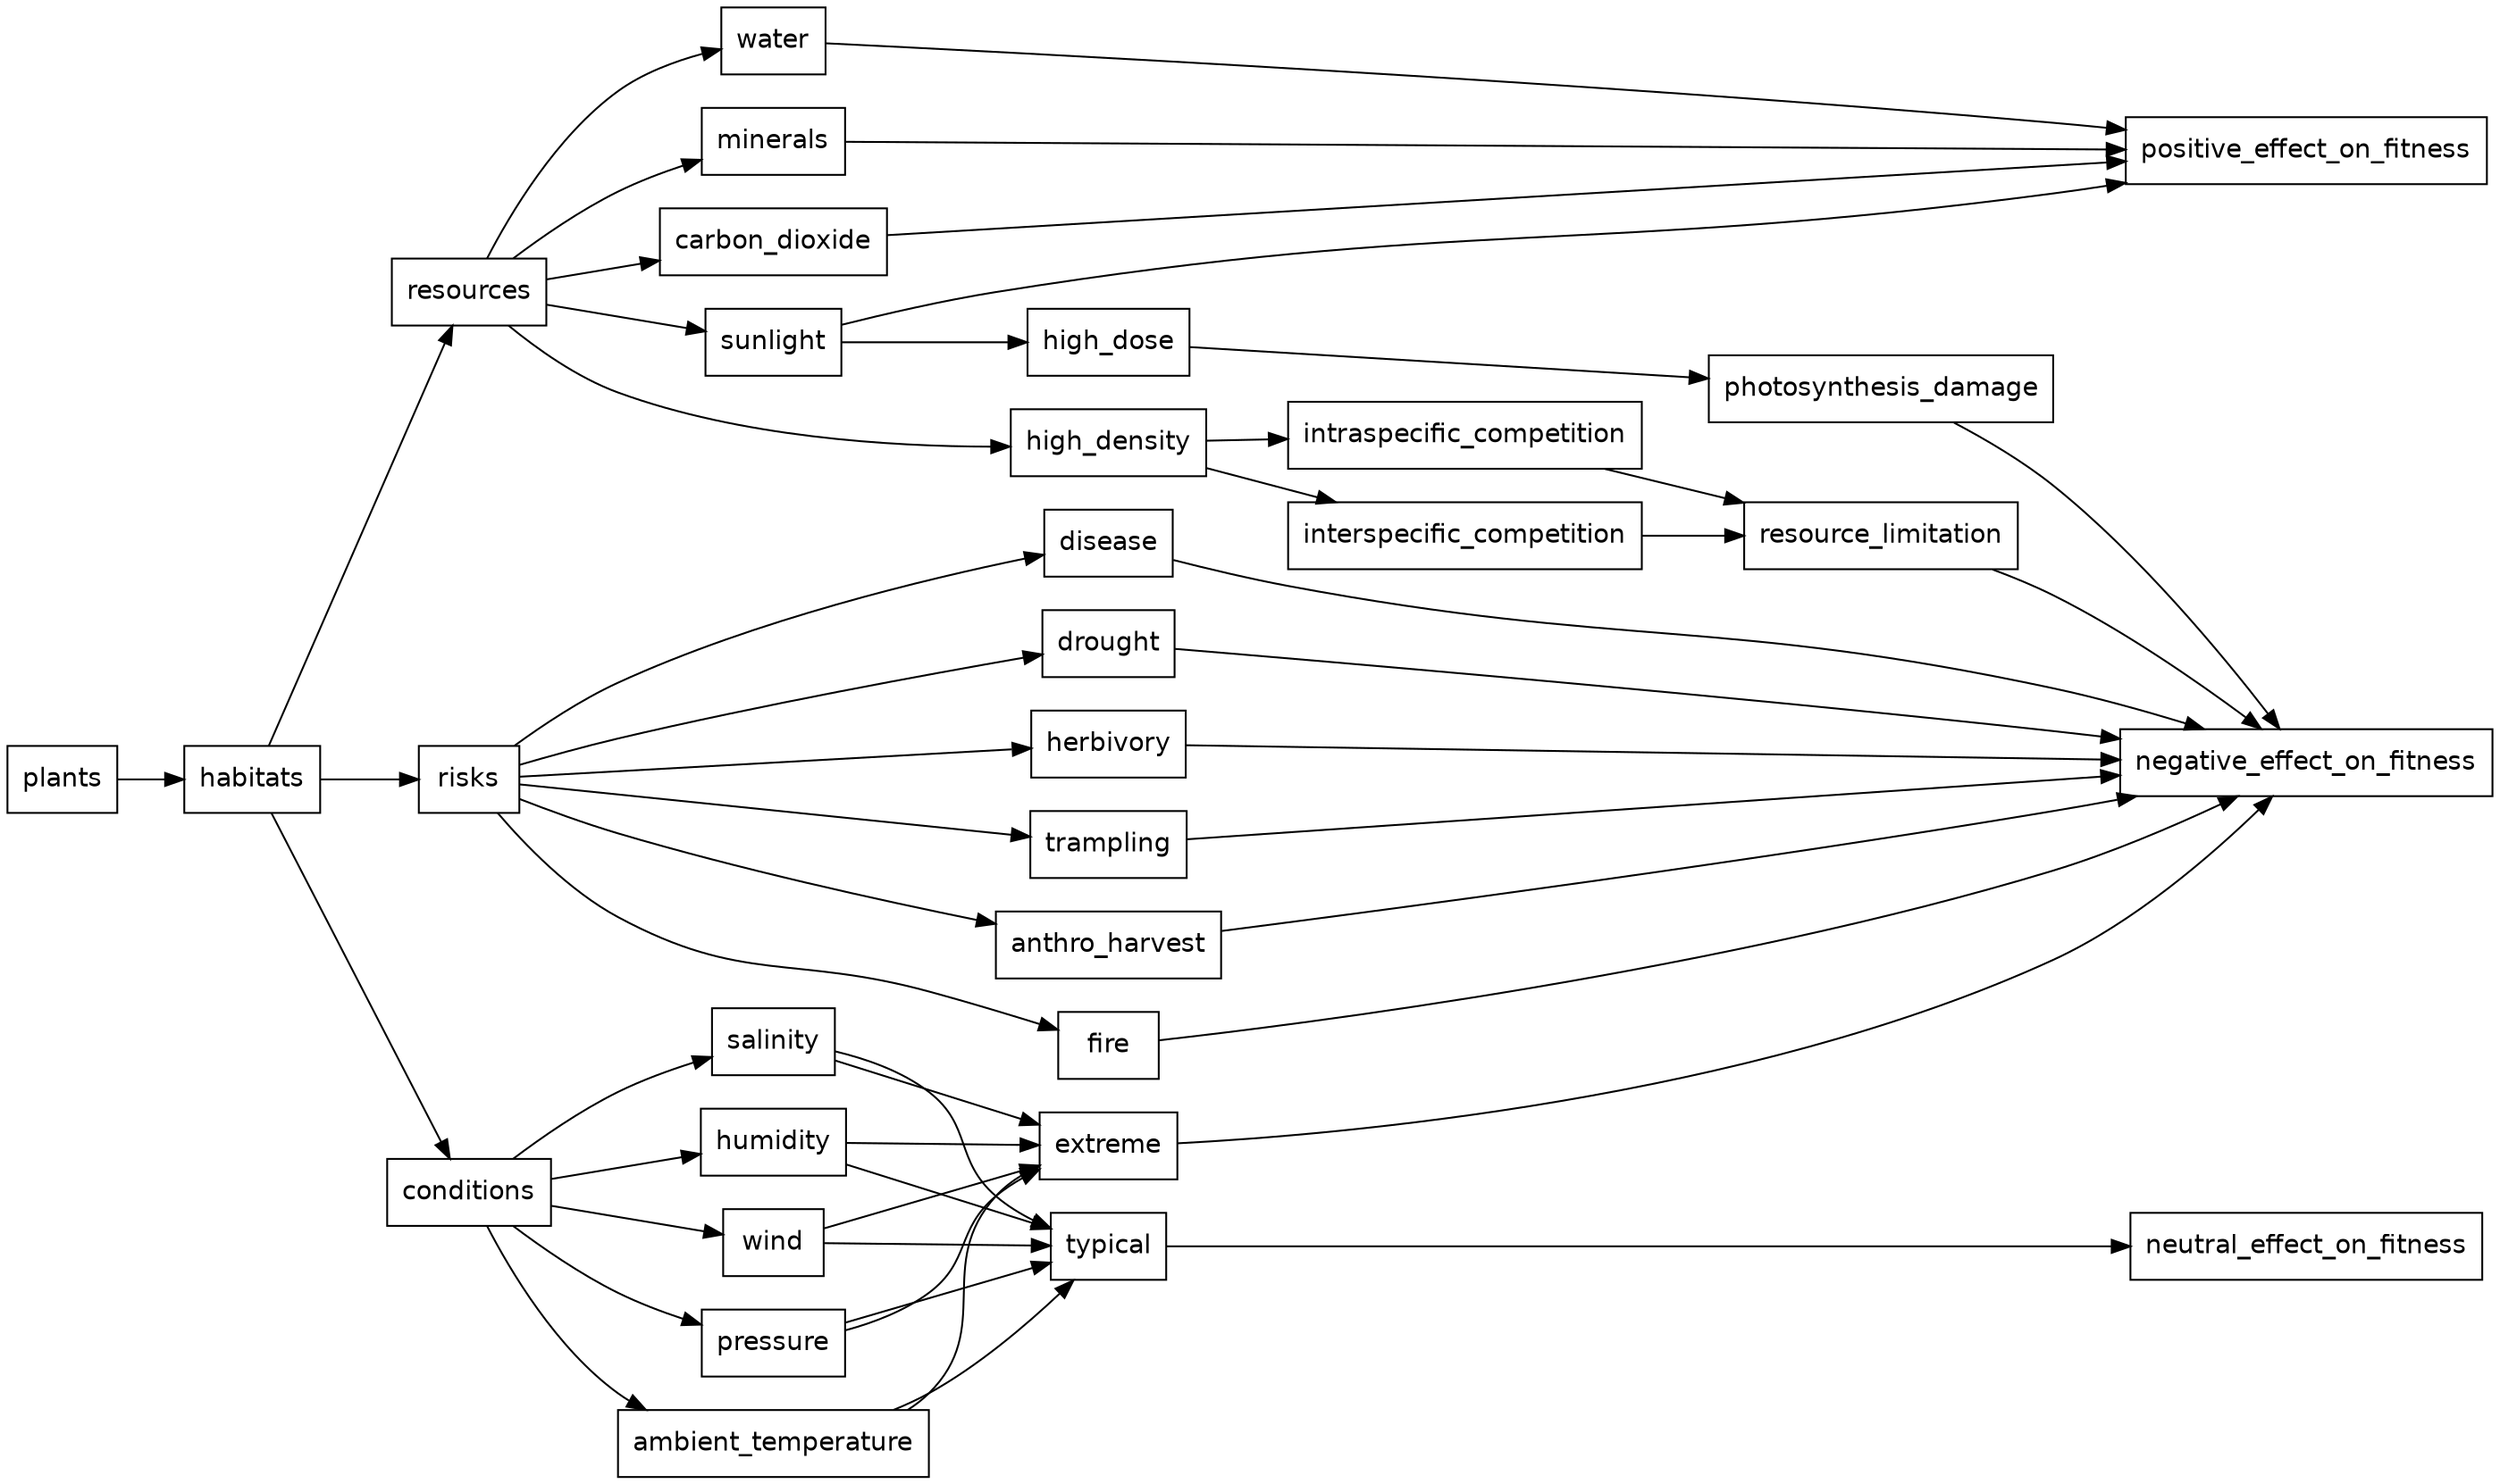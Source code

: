 digraph resources_risks_conditions {
	rankdir = LR
  graph [fontsize = 12]

	node [shape = box, fontname = Helvetica]

		plants -> habitats -> {resources, risks, conditions}

		{rank=same
	    resources
	    risks
	    conditions
		}

		{rank=same
			positive_effect_on_fitness
			negative_effect_on_fitness
			neutral_effect_on_fitness
		}

		{rank=same
			sunlight
			carbon_dioxide
			water
			minerals
			water
		}

		{rank=same
			high_density
			high_dose
			typical
			extreme
		}

		{rank=same
			herbivory
			trampling
			anthro_harvest
			fire
			disease
			drought
			disease
		}

    resources -> {sunlight carbon_dioxide water minerals}

    risks -> {herbivory trampling anthro_harvest fire disease drought}

    conditions -> {ambient_temperature salinity humidity wind pressure} -> {extreme typical}

    sunlight -> high_dose -> photosynthesis_damage

    high_density -> {interspecific_competition intraspecific_competition}
  	{interspecific_competition intraspecific_competition} -> resource_limitation

    resources -> {high_density}

    extreme -> negative_effect_on_fitness
    typical -> neutral_effect_on_fitness

    {photosynthesis_damage} -> negative_effect_on_fitness
    {herbivory trampling anthro_harvest fire disease resource_limitation drought} -> negative_effect_on_fitness

		{carbon_dioxide minerals water sunlight} -> positive_effect_on_fitness

}
